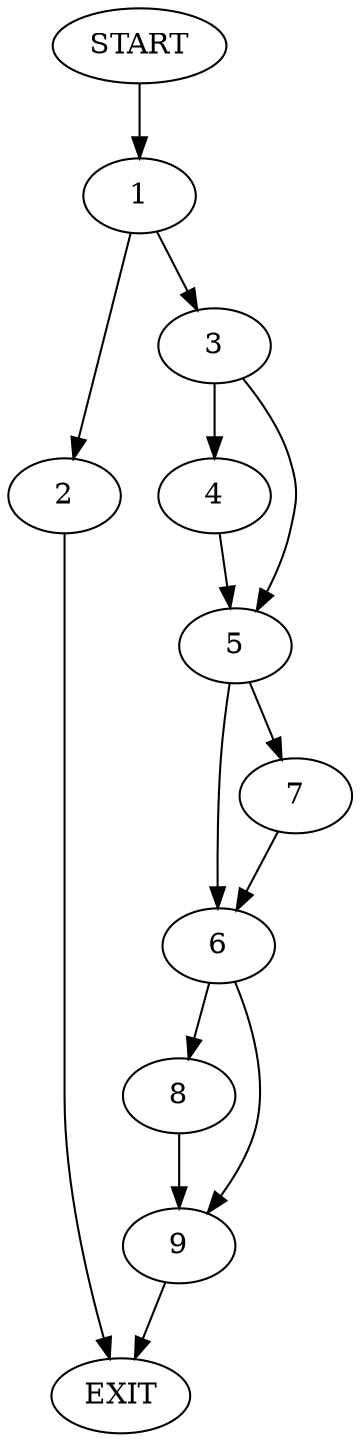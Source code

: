 digraph {
0 [label="START"]
10 [label="EXIT"]
0 -> 1
1 -> 2
1 -> 3
2 -> 10
3 -> 4
3 -> 5
5 -> 6
5 -> 7
4 -> 5
6 -> 8
6 -> 9
7 -> 6
9 -> 10
8 -> 9
}
